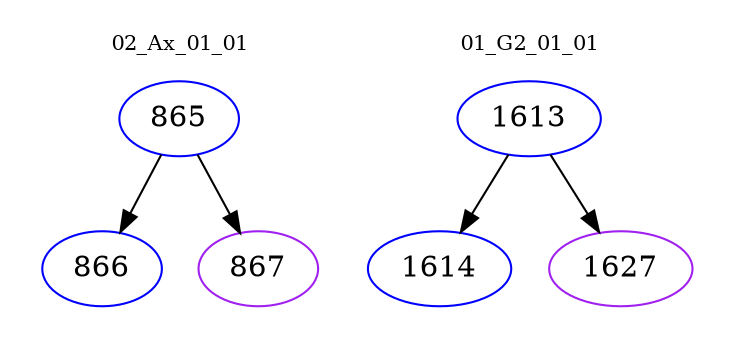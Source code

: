 digraph{
subgraph cluster_0 {
color = white
label = "02_Ax_01_01";
fontsize=10;
T0_865 [label="865", color="blue"]
T0_865 -> T0_866 [color="black"]
T0_866 [label="866", color="blue"]
T0_865 -> T0_867 [color="black"]
T0_867 [label="867", color="purple"]
}
subgraph cluster_1 {
color = white
label = "01_G2_01_01";
fontsize=10;
T1_1613 [label="1613", color="blue"]
T1_1613 -> T1_1614 [color="black"]
T1_1614 [label="1614", color="blue"]
T1_1613 -> T1_1627 [color="black"]
T1_1627 [label="1627", color="purple"]
}
}

